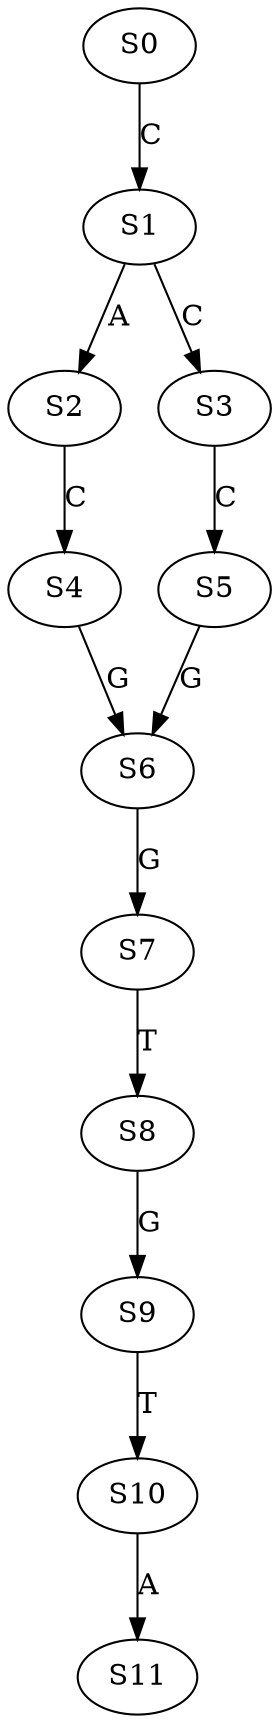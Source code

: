 strict digraph  {
	S0 -> S1 [ label = C ];
	S1 -> S2 [ label = A ];
	S1 -> S3 [ label = C ];
	S2 -> S4 [ label = C ];
	S3 -> S5 [ label = C ];
	S4 -> S6 [ label = G ];
	S5 -> S6 [ label = G ];
	S6 -> S7 [ label = G ];
	S7 -> S8 [ label = T ];
	S8 -> S9 [ label = G ];
	S9 -> S10 [ label = T ];
	S10 -> S11 [ label = A ];
}

